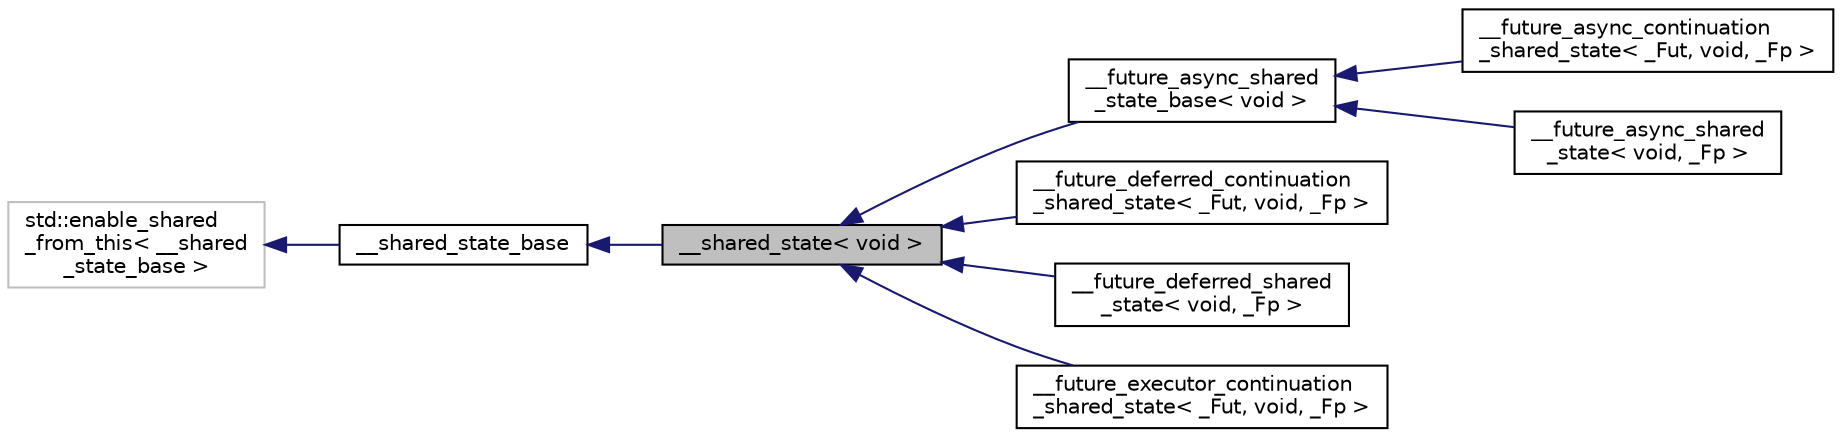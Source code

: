 digraph "__shared_state&lt; void &gt;"
{
  edge [fontname="Helvetica",fontsize="10",labelfontname="Helvetica",labelfontsize="10"];
  node [fontname="Helvetica",fontsize="10",shape=record];
  rankdir="LR";
  Node1 [label="__shared_state\< void \>",height=0.2,width=0.4,color="black", fillcolor="grey75", style="filled" fontcolor="black"];
  Node2 -> Node1 [dir="back",color="midnightblue",fontsize="10",style="solid",fontname="Helvetica"];
  Node2 [label="__shared_state_base",height=0.2,width=0.4,color="black", fillcolor="white", style="filled",URL="$struct____shared__state__base.xhtml"];
  Node3 -> Node2 [dir="back",color="midnightblue",fontsize="10",style="solid",fontname="Helvetica"];
  Node3 [label="std::enable_shared\l_from_this\< __shared\l_state_base \>",height=0.2,width=0.4,color="grey75", fillcolor="white", style="filled"];
  Node1 -> Node4 [dir="back",color="midnightblue",fontsize="10",style="solid",fontname="Helvetica"];
  Node4 [label="__future_async_shared\l_state_base\< void \>",height=0.2,width=0.4,color="black", fillcolor="white", style="filled",URL="$struct____future__async__shared__state__base.xhtml"];
  Node4 -> Node5 [dir="back",color="midnightblue",fontsize="10",style="solid",fontname="Helvetica"];
  Node5 [label="__future_async_continuation\l_shared_state\< _Fut, void, _Fp \>",height=0.2,width=0.4,color="black", fillcolor="white", style="filled",URL="$struct____future__async__continuation__shared__state_3_01___fut_00_01void_00_01___fp_01_4.xhtml"];
  Node4 -> Node6 [dir="back",color="midnightblue",fontsize="10",style="solid",fontname="Helvetica"];
  Node6 [label="__future_async_shared\l_state\< void, _Fp \>",height=0.2,width=0.4,color="black", fillcolor="white", style="filled",URL="$struct____future__async__shared__state_3_01void_00_01___fp_01_4.xhtml"];
  Node1 -> Node7 [dir="back",color="midnightblue",fontsize="10",style="solid",fontname="Helvetica"];
  Node7 [label="__future_deferred_continuation\l_shared_state\< _Fut, void, _Fp \>",height=0.2,width=0.4,color="black", fillcolor="white", style="filled",URL="$struct____future__deferred__continuation__shared__state_3_01___fut_00_01void_00_01___fp_01_4.xhtml"];
  Node1 -> Node8 [dir="back",color="midnightblue",fontsize="10",style="solid",fontname="Helvetica"];
  Node8 [label="__future_deferred_shared\l_state\< void, _Fp \>",height=0.2,width=0.4,color="black", fillcolor="white", style="filled",URL="$struct____future__deferred__shared__state_3_01void_00_01___fp_01_4.xhtml"];
  Node1 -> Node9 [dir="back",color="midnightblue",fontsize="10",style="solid",fontname="Helvetica"];
  Node9 [label="__future_executor_continuation\l_shared_state\< _Fut, void, _Fp \>",height=0.2,width=0.4,color="black", fillcolor="white", style="filled",URL="$struct____future__executor__continuation__shared__state_3_01___fut_00_01void_00_01___fp_01_4.xhtml"];
}
